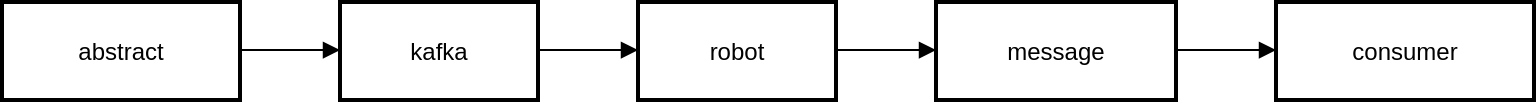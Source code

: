 <mxfile version="24.9.3">
  <diagram name="第 1 页" id="kwktBhF9-fFQvm0KfEzT">
    <mxGraphModel>
      <root>
        <mxCell id="0" />
        <mxCell id="1" parent="0" />
        <mxCell id="2" value="abstract" style="whiteSpace=wrap;strokeWidth=2;" vertex="1" parent="1">
          <mxGeometry x="8" y="8" width="119" height="49" as="geometry" />
        </mxCell>
        <mxCell id="3" value="kafka" style="whiteSpace=wrap;strokeWidth=2;" vertex="1" parent="1">
          <mxGeometry x="177" y="8" width="99" height="49" as="geometry" />
        </mxCell>
        <mxCell id="4" value="robot" style="whiteSpace=wrap;strokeWidth=2;" vertex="1" parent="1">
          <mxGeometry x="326" y="8" width="99" height="49" as="geometry" />
        </mxCell>
        <mxCell id="5" value="message" style="whiteSpace=wrap;strokeWidth=2;" vertex="1" parent="1">
          <mxGeometry x="475" y="8" width="120" height="49" as="geometry" />
        </mxCell>
        <mxCell id="6" value="consumer" style="whiteSpace=wrap;strokeWidth=2;" vertex="1" parent="1">
          <mxGeometry x="645" y="8" width="129" height="49" as="geometry" />
        </mxCell>
        <mxCell id="7" value="" style="curved=1;startArrow=none;endArrow=block;exitX=1;exitY=0.49;entryX=0;entryY=0.49;" edge="1" parent="1" source="2" target="3">
          <mxGeometry relative="1" as="geometry">
            <Array as="points" />
          </mxGeometry>
        </mxCell>
        <mxCell id="8" value="" style="curved=1;startArrow=none;endArrow=block;exitX=1;exitY=0.49;entryX=0;entryY=0.49;" edge="1" parent="1" source="3" target="4">
          <mxGeometry relative="1" as="geometry">
            <Array as="points" />
          </mxGeometry>
        </mxCell>
        <mxCell id="9" value="" style="curved=1;startArrow=none;endArrow=block;exitX=1;exitY=0.49;entryX=0;entryY=0.49;" edge="1" parent="1" source="4" target="5">
          <mxGeometry relative="1" as="geometry">
            <Array as="points" />
          </mxGeometry>
        </mxCell>
        <mxCell id="10" value="" style="curved=1;startArrow=none;endArrow=block;exitX=1;exitY=0.49;entryX=0;entryY=0.49;" edge="1" parent="1" source="5" target="6">
          <mxGeometry relative="1" as="geometry">
            <Array as="points" />
          </mxGeometry>
        </mxCell>
      </root>
    </mxGraphModel>
  </diagram>
</mxfile>
